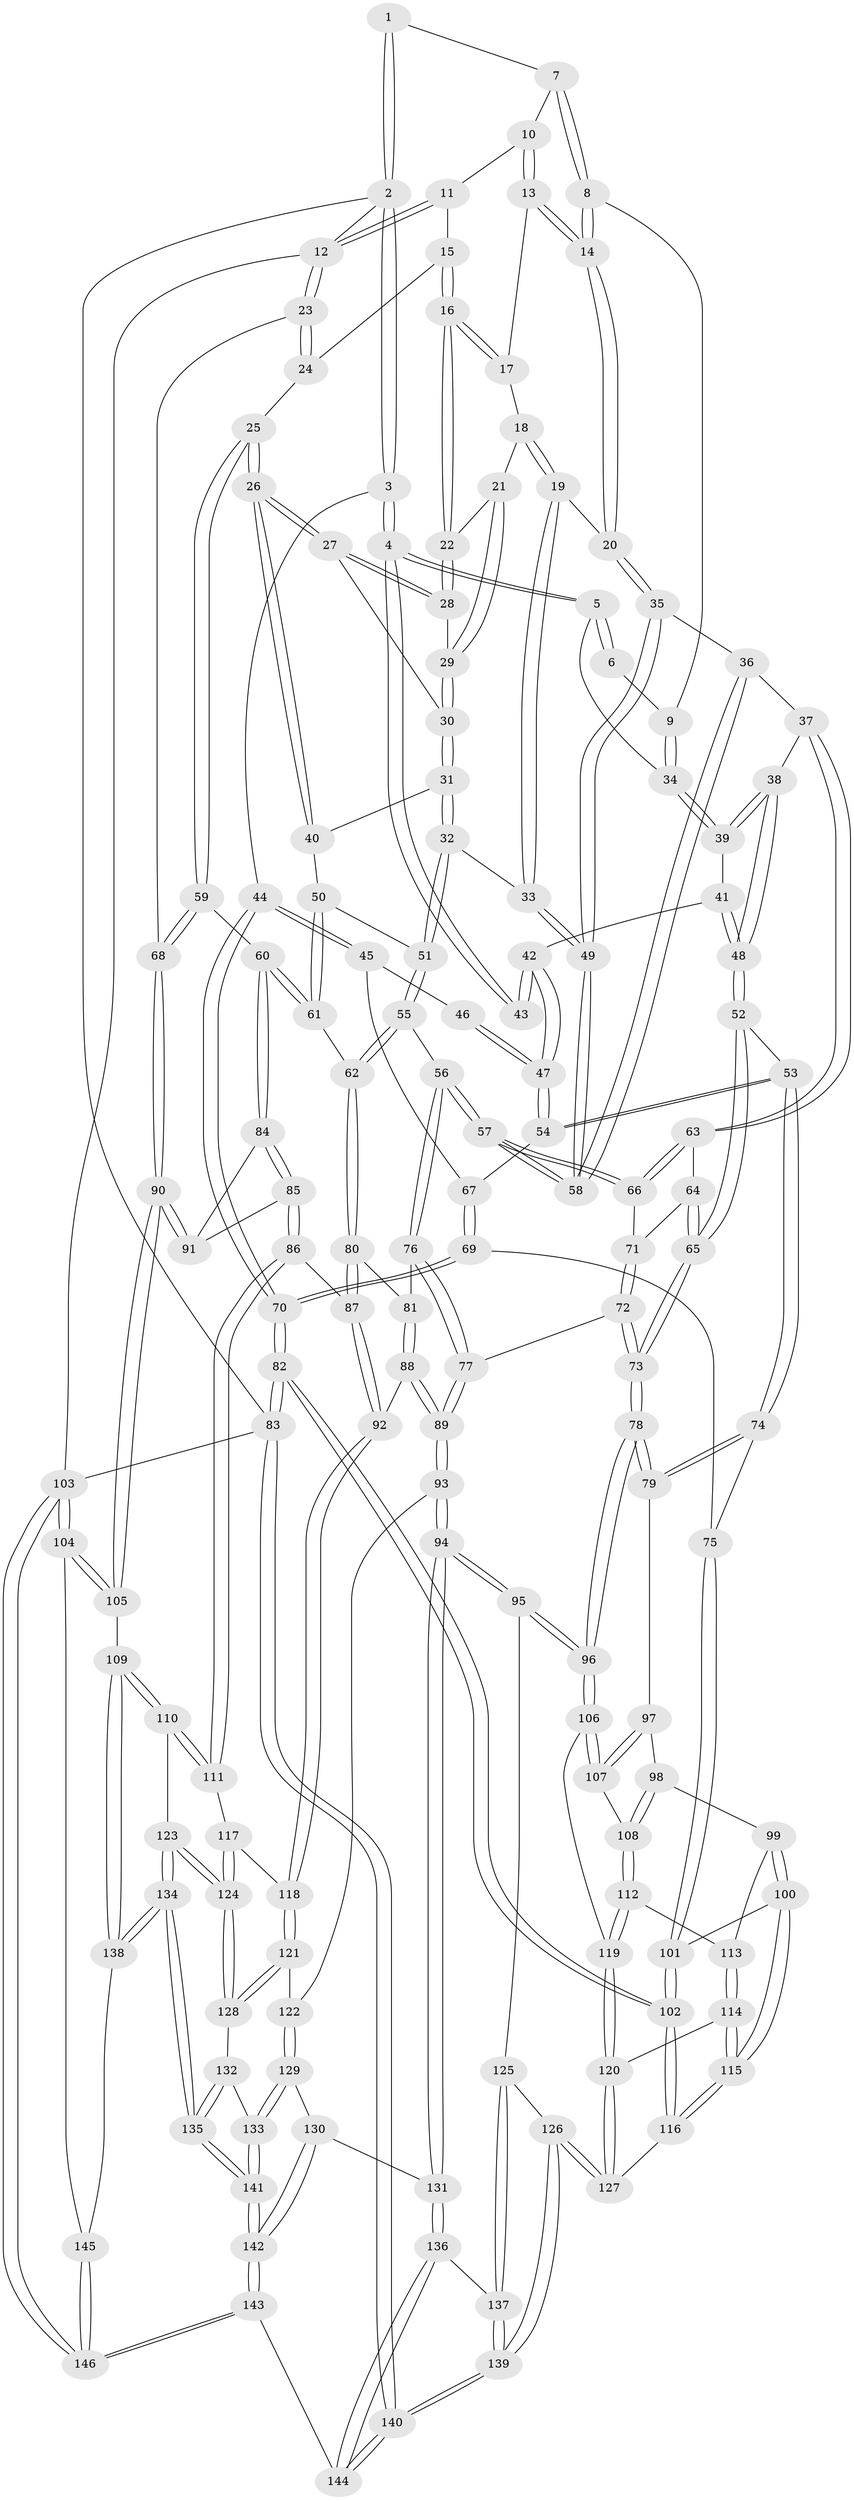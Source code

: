 // Generated by graph-tools (version 1.1) at 2025/27/03/09/25 03:27:05]
// undirected, 146 vertices, 362 edges
graph export_dot {
graph [start="1"]
  node [color=gray90,style=filled];
  1 [pos="+0.3038421895322209+0"];
  2 [pos="+0+0"];
  3 [pos="+0+0.017012759059454773"];
  4 [pos="+0.1860280928981204+0.14266170073712572"];
  5 [pos="+0.19526882979730595+0.13433585602088446"];
  6 [pos="+0.2814214389900896+0"];
  7 [pos="+0.5765124586016807+0"];
  8 [pos="+0.44422099549895083+0.12511113662527976"];
  9 [pos="+0.4034775685048591+0.14318189896194472"];
  10 [pos="+0.6054397947958827+0"];
  11 [pos="+1+0"];
  12 [pos="+1+0"];
  13 [pos="+0.6314279518651431+0"];
  14 [pos="+0.5552790178877997+0.18661819091413118"];
  15 [pos="+0.8785115723497682+0.08280433912584789"];
  16 [pos="+0.8637243990290494+0.08869575775795473"];
  17 [pos="+0.6848192834160202+0"];
  18 [pos="+0.6976266131561392+0.06387293462099744"];
  19 [pos="+0.6391177762613743+0.2326729119045315"];
  20 [pos="+0.5587035903733727+0.19652739436156047"];
  21 [pos="+0.7441917985406227+0.13822609834476723"];
  22 [pos="+0.8505600968390976+0.127725447047318"];
  23 [pos="+1+0.04748793526380409"];
  24 [pos="+0.9441690703578335+0.10996102786021006"];
  25 [pos="+0.9350609536590155+0.28543792872927637"];
  26 [pos="+0.8863509168662342+0.2607259323985044"];
  27 [pos="+0.8531675449729266+0.19232396636022334"];
  28 [pos="+0.8492882640473169+0.17221781202441788"];
  29 [pos="+0.7469785706079579+0.16611947686778641"];
  30 [pos="+0.7368346151987022+0.20617887045937547"];
  31 [pos="+0.7074153118505596+0.25062165773729433"];
  32 [pos="+0.6905265156684434+0.25811668996577586"];
  33 [pos="+0.6558538904378342+0.2516088696593828"];
  34 [pos="+0.37572193245478497+0.1792982653199905"];
  35 [pos="+0.4926324794938112+0.2621867548083777"];
  36 [pos="+0.4580506798118638+0.2812182020560517"];
  37 [pos="+0.4410149716160439+0.2876317464373365"];
  38 [pos="+0.40910513252768066+0.2765163021693848"];
  39 [pos="+0.38830548553643696+0.22764413390265356"];
  40 [pos="+0.8306401630819532+0.27396490525726697"];
  41 [pos="+0.25377544829774973+0.2602909692110167"];
  42 [pos="+0.1904525286826342+0.23495160824810715"];
  43 [pos="+0.185233472082364+0.15887869975279742"];
  44 [pos="+0+0.22417360313958498"];
  45 [pos="+0+0.2743787120258359"];
  46 [pos="+0.058147323575321694+0.24379821987527334"];
  47 [pos="+0.15994961355309606+0.3302905244322194"];
  48 [pos="+0.3473601804362772+0.3245179595704647"];
  49 [pos="+0.6008010274714035+0.34701804827322025"];
  50 [pos="+0.7927122591771513+0.3307812581948629"];
  51 [pos="+0.7196211552903922+0.3291441518168713"];
  52 [pos="+0.3039689924048044+0.4127256810138906"];
  53 [pos="+0.19785945886771886+0.40978026896402986"];
  54 [pos="+0.15585744387922776+0.3465420778469345"];
  55 [pos="+0.7204820443360903+0.35566127191307967"];
  56 [pos="+0.5951790785404663+0.4330702156371449"];
  57 [pos="+0.5903399163404383+0.4242079747928325"];
  58 [pos="+0.593443054287399+0.37921219929379246"];
  59 [pos="+0.9376813864534684+0.28762180829313994"];
  60 [pos="+0.8304743838457105+0.4565581212794312"];
  61 [pos="+0.8101044112533544+0.45460525885361003"];
  62 [pos="+0.7959312153575907+0.456358411006734"];
  63 [pos="+0.4606585085429581+0.3569810190845461"];
  64 [pos="+0.437091532407309+0.406294411150425"];
  65 [pos="+0.34889203161141563+0.4576422460567359"];
  66 [pos="+0.583169585077153+0.42198474868937574"];
  67 [pos="+0.10597379132978028+0.3497612132514932"];
  68 [pos="+1+0.3231904721465569"];
  69 [pos="+0+0.4906096873409658"];
  70 [pos="+0+0.485761276400028"];
  71 [pos="+0.46649915312482604+0.43617009801544016"];
  72 [pos="+0.4656659747549104+0.5072679823403244"];
  73 [pos="+0.3780719504294107+0.5468022302940536"];
  74 [pos="+0.16559001465043877+0.49854058530540313"];
  75 [pos="+0.024492748004567327+0.5116455619258339"];
  76 [pos="+0.6007789596804347+0.4567858409871164"];
  77 [pos="+0.5696514543189015+0.5009572396157391"];
  78 [pos="+0.3647073028408619+0.6086504182045184"];
  79 [pos="+0.17234069175967687+0.5183873695039957"];
  80 [pos="+0.7343809682146992+0.49281523350610273"];
  81 [pos="+0.6128255506823025+0.4611081704171623"];
  82 [pos="+0+0.9459745265971972"];
  83 [pos="+0+1"];
  84 [pos="+0.8660579076414743+0.4904965177124252"];
  85 [pos="+0.8115136215285791+0.6203308452532584"];
  86 [pos="+0.8086476042551431+0.6259222295555481"];
  87 [pos="+0.7252051459584048+0.6091257399801415"];
  88 [pos="+0.6848310171046065+0.6418912184851916"];
  89 [pos="+0.566514183905319+0.6431598612607615"];
  90 [pos="+1+0.6263267503854224"];
  91 [pos="+0.9774601391136969+0.5407190930704754"];
  92 [pos="+0.6900257103617896+0.6423821634552591"];
  93 [pos="+0.5223274383076757+0.6840094659314466"];
  94 [pos="+0.4627281353291387+0.7059840336859647"];
  95 [pos="+0.39506135468248577+0.6802975319082762"];
  96 [pos="+0.3668110633739323+0.6234128417096781"];
  97 [pos="+0.16363941826079523+0.5620551357937094"];
  98 [pos="+0.14740935006333974+0.5929223253083113"];
  99 [pos="+0.10147731280070746+0.6255152513035828"];
  100 [pos="+0.08907495888152964+0.6288733322921962"];
  101 [pos="+0.04482543833384036+0.5674747756480144"];
  102 [pos="+0+0.7828469897148429"];
  103 [pos="+1+1"];
  104 [pos="+1+0.9157985780591905"];
  105 [pos="+1+0.6338127399156731"];
  106 [pos="+0.30389559807874345+0.6318121077745151"];
  107 [pos="+0.22801267695811664+0.6272168366090486"];
  108 [pos="+0.18665357532197174+0.6610271347996799"];
  109 [pos="+1+0.6798428520815744"];
  110 [pos="+0.9272688444567128+0.6887838190038209"];
  111 [pos="+0.8301793891082241+0.6507196369854278"];
  112 [pos="+0.185802929708515+0.676325813935065"];
  113 [pos="+0.10864381381972145+0.6338962347004535"];
  114 [pos="+0.16204218413555968+0.7067288285350911"];
  115 [pos="+0.025551589298388622+0.7147401460160621"];
  116 [pos="+0.019680768004599964+0.7190040317847196"];
  117 [pos="+0.7842875214102802+0.7116240393620517"];
  118 [pos="+0.7042138319223957+0.6830058305861437"];
  119 [pos="+0.186309460984575+0.6956340847852908"];
  120 [pos="+0.181516291044708+0.7121964003021223"];
  121 [pos="+0.6972620996254316+0.756025764257214"];
  122 [pos="+0.6211127439731512+0.7666519821692567"];
  123 [pos="+0.8080287117634883+0.7796313722571736"];
  124 [pos="+0.8073582893248904+0.7791612196966001"];
  125 [pos="+0.3378379151268723+0.7369960914274276"];
  126 [pos="+0.21227923658883371+0.7761888211587559"];
  127 [pos="+0.21026624779413025+0.7728028166238798"];
  128 [pos="+0.7067339440326992+0.7694809819609838"];
  129 [pos="+0.6172813824252934+0.8224701284979533"];
  130 [pos="+0.5256123150832354+0.846958800929029"];
  131 [pos="+0.4881688129837626+0.8327931117170346"];
  132 [pos="+0.7049236331319977+0.7834375060759561"];
  133 [pos="+0.663735178606287+0.8675312405259371"];
  134 [pos="+0.8306849278927626+0.8832131168195578"];
  135 [pos="+0.7947726243559178+0.9119348637179809"];
  136 [pos="+0.4444450860580998+0.9086737195049813"];
  137 [pos="+0.3361986503509466+0.9317231313641462"];
  138 [pos="+0.8493896126420294+0.8830695764313539"];
  139 [pos="+0.0023154935592725086+1"];
  140 [pos="+0+1"];
  141 [pos="+0.6981648323251823+1"];
  142 [pos="+0.693942808852232+1"];
  143 [pos="+0.6639528329014798+1"];
  144 [pos="+0.6449810223903442+1"];
  145 [pos="+0.9006754055278318+0.9093912723389693"];
  146 [pos="+0.9890584283098467+1"];
  1 -- 2;
  1 -- 2;
  1 -- 7;
  2 -- 3;
  2 -- 3;
  2 -- 12;
  2 -- 83;
  3 -- 4;
  3 -- 4;
  3 -- 44;
  4 -- 5;
  4 -- 5;
  4 -- 43;
  4 -- 43;
  5 -- 6;
  5 -- 6;
  5 -- 34;
  6 -- 9;
  7 -- 8;
  7 -- 8;
  7 -- 10;
  8 -- 9;
  8 -- 14;
  8 -- 14;
  9 -- 34;
  9 -- 34;
  10 -- 11;
  10 -- 13;
  10 -- 13;
  11 -- 12;
  11 -- 12;
  11 -- 15;
  12 -- 23;
  12 -- 23;
  12 -- 103;
  13 -- 14;
  13 -- 14;
  13 -- 17;
  14 -- 20;
  14 -- 20;
  15 -- 16;
  15 -- 16;
  15 -- 24;
  16 -- 17;
  16 -- 17;
  16 -- 22;
  16 -- 22;
  17 -- 18;
  18 -- 19;
  18 -- 19;
  18 -- 21;
  19 -- 20;
  19 -- 33;
  19 -- 33;
  20 -- 35;
  20 -- 35;
  21 -- 22;
  21 -- 29;
  21 -- 29;
  22 -- 28;
  22 -- 28;
  23 -- 24;
  23 -- 24;
  23 -- 68;
  24 -- 25;
  25 -- 26;
  25 -- 26;
  25 -- 59;
  25 -- 59;
  26 -- 27;
  26 -- 27;
  26 -- 40;
  26 -- 40;
  27 -- 28;
  27 -- 28;
  27 -- 30;
  28 -- 29;
  29 -- 30;
  29 -- 30;
  30 -- 31;
  30 -- 31;
  31 -- 32;
  31 -- 32;
  31 -- 40;
  32 -- 33;
  32 -- 51;
  32 -- 51;
  33 -- 49;
  33 -- 49;
  34 -- 39;
  34 -- 39;
  35 -- 36;
  35 -- 49;
  35 -- 49;
  36 -- 37;
  36 -- 58;
  36 -- 58;
  37 -- 38;
  37 -- 63;
  37 -- 63;
  38 -- 39;
  38 -- 39;
  38 -- 48;
  38 -- 48;
  39 -- 41;
  40 -- 50;
  41 -- 42;
  41 -- 48;
  41 -- 48;
  42 -- 43;
  42 -- 43;
  42 -- 47;
  42 -- 47;
  44 -- 45;
  44 -- 45;
  44 -- 70;
  44 -- 70;
  45 -- 46;
  45 -- 67;
  46 -- 47;
  46 -- 47;
  47 -- 54;
  47 -- 54;
  48 -- 52;
  48 -- 52;
  49 -- 58;
  49 -- 58;
  50 -- 51;
  50 -- 61;
  50 -- 61;
  51 -- 55;
  51 -- 55;
  52 -- 53;
  52 -- 65;
  52 -- 65;
  53 -- 54;
  53 -- 54;
  53 -- 74;
  53 -- 74;
  54 -- 67;
  55 -- 56;
  55 -- 62;
  55 -- 62;
  56 -- 57;
  56 -- 57;
  56 -- 76;
  56 -- 76;
  57 -- 58;
  57 -- 58;
  57 -- 66;
  57 -- 66;
  59 -- 60;
  59 -- 68;
  59 -- 68;
  60 -- 61;
  60 -- 61;
  60 -- 84;
  60 -- 84;
  61 -- 62;
  62 -- 80;
  62 -- 80;
  63 -- 64;
  63 -- 66;
  63 -- 66;
  64 -- 65;
  64 -- 65;
  64 -- 71;
  65 -- 73;
  65 -- 73;
  66 -- 71;
  67 -- 69;
  67 -- 69;
  68 -- 90;
  68 -- 90;
  69 -- 70;
  69 -- 70;
  69 -- 75;
  70 -- 82;
  70 -- 82;
  71 -- 72;
  71 -- 72;
  72 -- 73;
  72 -- 73;
  72 -- 77;
  73 -- 78;
  73 -- 78;
  74 -- 75;
  74 -- 79;
  74 -- 79;
  75 -- 101;
  75 -- 101;
  76 -- 77;
  76 -- 77;
  76 -- 81;
  77 -- 89;
  77 -- 89;
  78 -- 79;
  78 -- 79;
  78 -- 96;
  78 -- 96;
  79 -- 97;
  80 -- 81;
  80 -- 87;
  80 -- 87;
  81 -- 88;
  81 -- 88;
  82 -- 83;
  82 -- 83;
  82 -- 102;
  82 -- 102;
  83 -- 140;
  83 -- 140;
  83 -- 103;
  84 -- 85;
  84 -- 85;
  84 -- 91;
  85 -- 86;
  85 -- 86;
  85 -- 91;
  86 -- 87;
  86 -- 111;
  86 -- 111;
  87 -- 92;
  87 -- 92;
  88 -- 89;
  88 -- 89;
  88 -- 92;
  89 -- 93;
  89 -- 93;
  90 -- 91;
  90 -- 91;
  90 -- 105;
  90 -- 105;
  92 -- 118;
  92 -- 118;
  93 -- 94;
  93 -- 94;
  93 -- 122;
  94 -- 95;
  94 -- 95;
  94 -- 131;
  94 -- 131;
  95 -- 96;
  95 -- 96;
  95 -- 125;
  96 -- 106;
  96 -- 106;
  97 -- 98;
  97 -- 107;
  97 -- 107;
  98 -- 99;
  98 -- 108;
  98 -- 108;
  99 -- 100;
  99 -- 100;
  99 -- 113;
  100 -- 101;
  100 -- 115;
  100 -- 115;
  101 -- 102;
  101 -- 102;
  102 -- 116;
  102 -- 116;
  103 -- 104;
  103 -- 104;
  103 -- 146;
  103 -- 146;
  104 -- 105;
  104 -- 105;
  104 -- 145;
  105 -- 109;
  106 -- 107;
  106 -- 107;
  106 -- 119;
  107 -- 108;
  108 -- 112;
  108 -- 112;
  109 -- 110;
  109 -- 110;
  109 -- 138;
  109 -- 138;
  110 -- 111;
  110 -- 111;
  110 -- 123;
  111 -- 117;
  112 -- 113;
  112 -- 119;
  112 -- 119;
  113 -- 114;
  113 -- 114;
  114 -- 115;
  114 -- 115;
  114 -- 120;
  115 -- 116;
  115 -- 116;
  116 -- 127;
  117 -- 118;
  117 -- 124;
  117 -- 124;
  118 -- 121;
  118 -- 121;
  119 -- 120;
  119 -- 120;
  120 -- 127;
  120 -- 127;
  121 -- 122;
  121 -- 128;
  121 -- 128;
  122 -- 129;
  122 -- 129;
  123 -- 124;
  123 -- 124;
  123 -- 134;
  123 -- 134;
  124 -- 128;
  124 -- 128;
  125 -- 126;
  125 -- 137;
  125 -- 137;
  126 -- 127;
  126 -- 127;
  126 -- 139;
  126 -- 139;
  128 -- 132;
  129 -- 130;
  129 -- 133;
  129 -- 133;
  130 -- 131;
  130 -- 142;
  130 -- 142;
  131 -- 136;
  131 -- 136;
  132 -- 133;
  132 -- 135;
  132 -- 135;
  133 -- 141;
  133 -- 141;
  134 -- 135;
  134 -- 135;
  134 -- 138;
  134 -- 138;
  135 -- 141;
  135 -- 141;
  136 -- 137;
  136 -- 144;
  136 -- 144;
  137 -- 139;
  137 -- 139;
  138 -- 145;
  139 -- 140;
  139 -- 140;
  140 -- 144;
  140 -- 144;
  141 -- 142;
  141 -- 142;
  142 -- 143;
  142 -- 143;
  143 -- 144;
  143 -- 146;
  143 -- 146;
  145 -- 146;
  145 -- 146;
}
